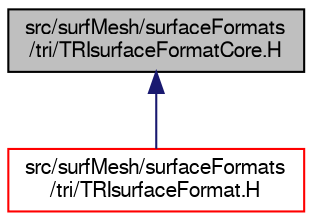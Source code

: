 digraph "src/surfMesh/surfaceFormats/tri/TRIsurfaceFormatCore.H"
{
  bgcolor="transparent";
  edge [fontname="FreeSans",fontsize="10",labelfontname="FreeSans",labelfontsize="10"];
  node [fontname="FreeSans",fontsize="10",shape=record];
  Node174 [label="src/surfMesh/surfaceFormats\l/tri/TRIsurfaceFormatCore.H",height=0.2,width=0.4,color="black", fillcolor="grey75", style="filled", fontcolor="black"];
  Node174 -> Node175 [dir="back",color="midnightblue",fontsize="10",style="solid",fontname="FreeSans"];
  Node175 [label="src/surfMesh/surfaceFormats\l/tri/TRIsurfaceFormat.H",height=0.2,width=0.4,color="red",URL="$a15221.html"];
}
